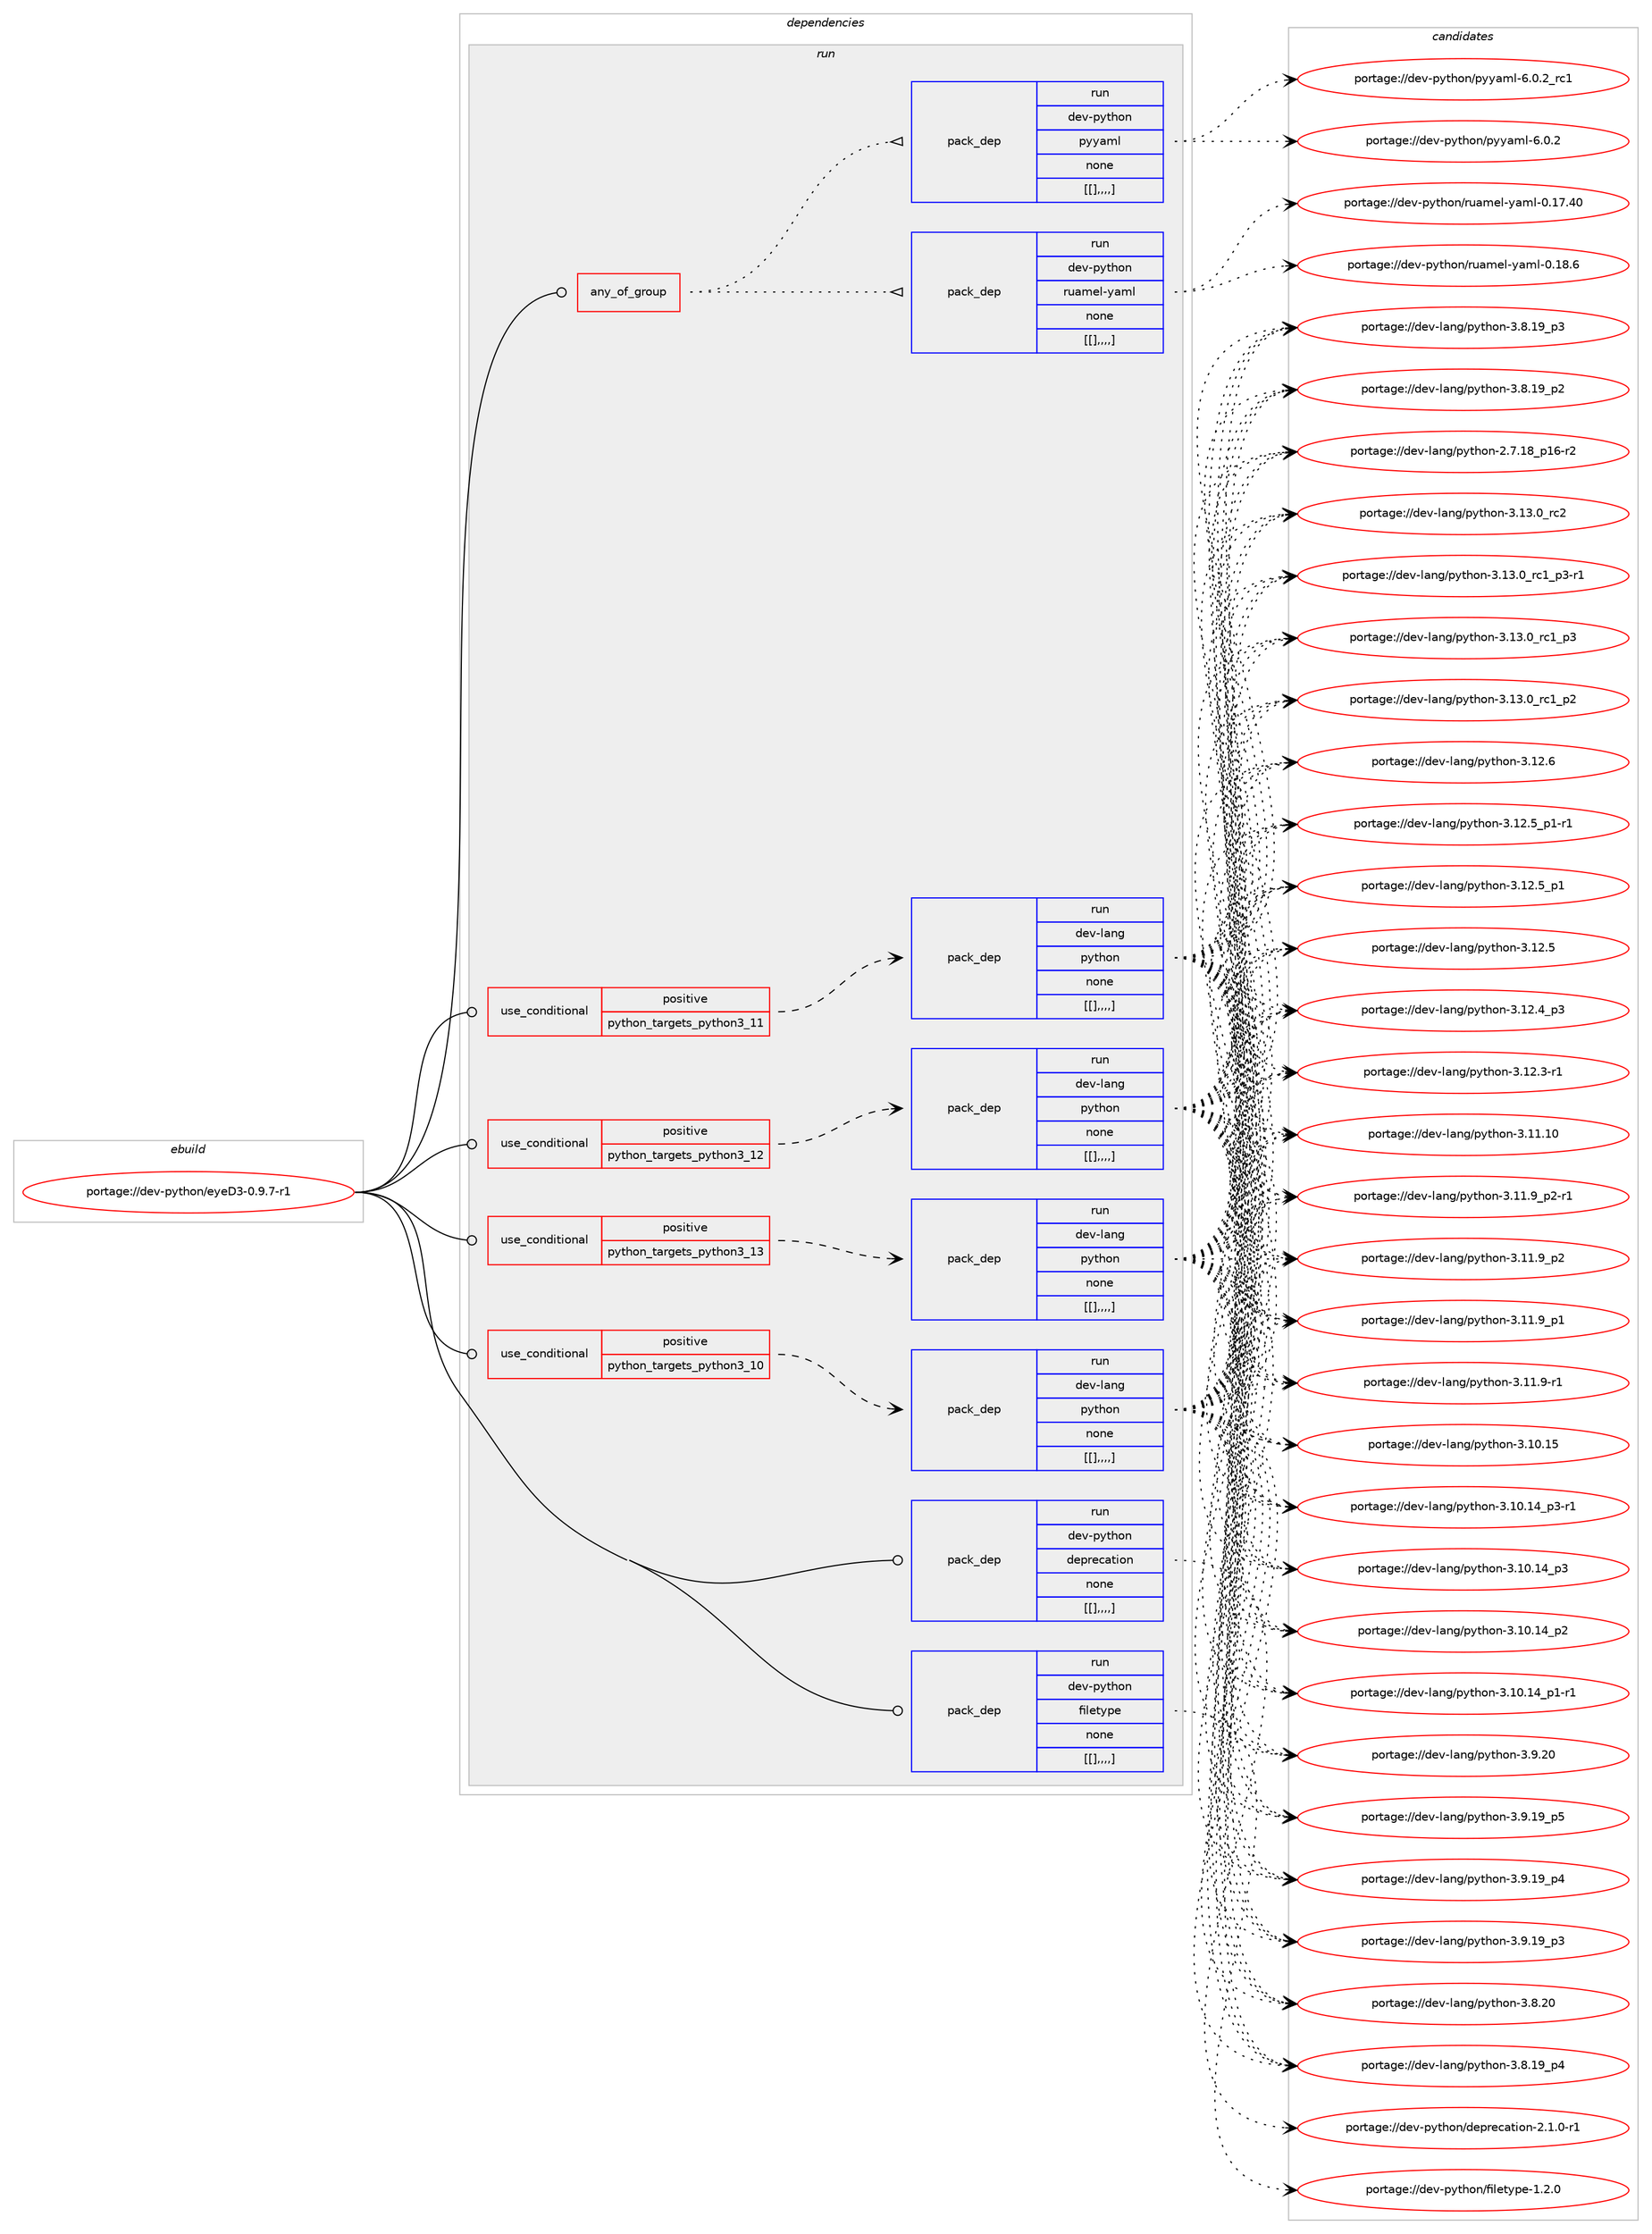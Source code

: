 digraph prolog {

# *************
# Graph options
# *************

newrank=true;
concentrate=true;
compound=true;
graph [rankdir=LR,fontname=Helvetica,fontsize=10,ranksep=1.5];#, ranksep=2.5, nodesep=0.2];
edge  [arrowhead=vee];
node  [fontname=Helvetica,fontsize=10];

# **********
# The ebuild
# **********

subgraph cluster_leftcol {
color=gray;
label=<<i>ebuild</i>>;
id [label="portage://dev-python/eyeD3-0.9.7-r1", color=red, width=4, href="../dev-python/eyeD3-0.9.7-r1.svg"];
}

# ****************
# The dependencies
# ****************

subgraph cluster_midcol {
color=gray;
label=<<i>dependencies</i>>;
subgraph cluster_compile {
fillcolor="#eeeeee";
style=filled;
label=<<i>compile</i>>;
}
subgraph cluster_compileandrun {
fillcolor="#eeeeee";
style=filled;
label=<<i>compile and run</i>>;
}
subgraph cluster_run {
fillcolor="#eeeeee";
style=filled;
label=<<i>run</i>>;
subgraph any1067 {
dependency146934 [label=<<TABLE BORDER="0" CELLBORDER="1" CELLSPACING="0" CELLPADDING="4"><TR><TD CELLPADDING="10">any_of_group</TD></TR></TABLE>>, shape=none, color=red];subgraph pack112479 {
dependency146935 [label=<<TABLE BORDER="0" CELLBORDER="1" CELLSPACING="0" CELLPADDING="4" WIDTH="220"><TR><TD ROWSPAN="6" CELLPADDING="30">pack_dep</TD></TR><TR><TD WIDTH="110">run</TD></TR><TR><TD>dev-python</TD></TR><TR><TD>ruamel-yaml</TD></TR><TR><TD>none</TD></TR><TR><TD>[[],,,,]</TD></TR></TABLE>>, shape=none, color=blue];
}
dependency146934:e -> dependency146935:w [weight=20,style="dotted",arrowhead="oinv"];
subgraph pack112480 {
dependency146936 [label=<<TABLE BORDER="0" CELLBORDER="1" CELLSPACING="0" CELLPADDING="4" WIDTH="220"><TR><TD ROWSPAN="6" CELLPADDING="30">pack_dep</TD></TR><TR><TD WIDTH="110">run</TD></TR><TR><TD>dev-python</TD></TR><TR><TD>pyyaml</TD></TR><TR><TD>none</TD></TR><TR><TD>[[],,,,]</TD></TR></TABLE>>, shape=none, color=blue];
}
dependency146934:e -> dependency146936:w [weight=20,style="dotted",arrowhead="oinv"];
}
id:e -> dependency146934:w [weight=20,style="solid",arrowhead="odot"];
subgraph cond33238 {
dependency146937 [label=<<TABLE BORDER="0" CELLBORDER="1" CELLSPACING="0" CELLPADDING="4"><TR><TD ROWSPAN="3" CELLPADDING="10">use_conditional</TD></TR><TR><TD>positive</TD></TR><TR><TD>python_targets_python3_10</TD></TR></TABLE>>, shape=none, color=red];
subgraph pack112481 {
dependency146938 [label=<<TABLE BORDER="0" CELLBORDER="1" CELLSPACING="0" CELLPADDING="4" WIDTH="220"><TR><TD ROWSPAN="6" CELLPADDING="30">pack_dep</TD></TR><TR><TD WIDTH="110">run</TD></TR><TR><TD>dev-lang</TD></TR><TR><TD>python</TD></TR><TR><TD>none</TD></TR><TR><TD>[[],,,,]</TD></TR></TABLE>>, shape=none, color=blue];
}
dependency146937:e -> dependency146938:w [weight=20,style="dashed",arrowhead="vee"];
}
id:e -> dependency146937:w [weight=20,style="solid",arrowhead="odot"];
subgraph cond33239 {
dependency146939 [label=<<TABLE BORDER="0" CELLBORDER="1" CELLSPACING="0" CELLPADDING="4"><TR><TD ROWSPAN="3" CELLPADDING="10">use_conditional</TD></TR><TR><TD>positive</TD></TR><TR><TD>python_targets_python3_11</TD></TR></TABLE>>, shape=none, color=red];
subgraph pack112482 {
dependency146940 [label=<<TABLE BORDER="0" CELLBORDER="1" CELLSPACING="0" CELLPADDING="4" WIDTH="220"><TR><TD ROWSPAN="6" CELLPADDING="30">pack_dep</TD></TR><TR><TD WIDTH="110">run</TD></TR><TR><TD>dev-lang</TD></TR><TR><TD>python</TD></TR><TR><TD>none</TD></TR><TR><TD>[[],,,,]</TD></TR></TABLE>>, shape=none, color=blue];
}
dependency146939:e -> dependency146940:w [weight=20,style="dashed",arrowhead="vee"];
}
id:e -> dependency146939:w [weight=20,style="solid",arrowhead="odot"];
subgraph cond33240 {
dependency146941 [label=<<TABLE BORDER="0" CELLBORDER="1" CELLSPACING="0" CELLPADDING="4"><TR><TD ROWSPAN="3" CELLPADDING="10">use_conditional</TD></TR><TR><TD>positive</TD></TR><TR><TD>python_targets_python3_12</TD></TR></TABLE>>, shape=none, color=red];
subgraph pack112483 {
dependency146942 [label=<<TABLE BORDER="0" CELLBORDER="1" CELLSPACING="0" CELLPADDING="4" WIDTH="220"><TR><TD ROWSPAN="6" CELLPADDING="30">pack_dep</TD></TR><TR><TD WIDTH="110">run</TD></TR><TR><TD>dev-lang</TD></TR><TR><TD>python</TD></TR><TR><TD>none</TD></TR><TR><TD>[[],,,,]</TD></TR></TABLE>>, shape=none, color=blue];
}
dependency146941:e -> dependency146942:w [weight=20,style="dashed",arrowhead="vee"];
}
id:e -> dependency146941:w [weight=20,style="solid",arrowhead="odot"];
subgraph cond33241 {
dependency146943 [label=<<TABLE BORDER="0" CELLBORDER="1" CELLSPACING="0" CELLPADDING="4"><TR><TD ROWSPAN="3" CELLPADDING="10">use_conditional</TD></TR><TR><TD>positive</TD></TR><TR><TD>python_targets_python3_13</TD></TR></TABLE>>, shape=none, color=red];
subgraph pack112484 {
dependency146944 [label=<<TABLE BORDER="0" CELLBORDER="1" CELLSPACING="0" CELLPADDING="4" WIDTH="220"><TR><TD ROWSPAN="6" CELLPADDING="30">pack_dep</TD></TR><TR><TD WIDTH="110">run</TD></TR><TR><TD>dev-lang</TD></TR><TR><TD>python</TD></TR><TR><TD>none</TD></TR><TR><TD>[[],,,,]</TD></TR></TABLE>>, shape=none, color=blue];
}
dependency146943:e -> dependency146944:w [weight=20,style="dashed",arrowhead="vee"];
}
id:e -> dependency146943:w [weight=20,style="solid",arrowhead="odot"];
subgraph pack112485 {
dependency146945 [label=<<TABLE BORDER="0" CELLBORDER="1" CELLSPACING="0" CELLPADDING="4" WIDTH="220"><TR><TD ROWSPAN="6" CELLPADDING="30">pack_dep</TD></TR><TR><TD WIDTH="110">run</TD></TR><TR><TD>dev-python</TD></TR><TR><TD>deprecation</TD></TR><TR><TD>none</TD></TR><TR><TD>[[],,,,]</TD></TR></TABLE>>, shape=none, color=blue];
}
id:e -> dependency146945:w [weight=20,style="solid",arrowhead="odot"];
subgraph pack112486 {
dependency146946 [label=<<TABLE BORDER="0" CELLBORDER="1" CELLSPACING="0" CELLPADDING="4" WIDTH="220"><TR><TD ROWSPAN="6" CELLPADDING="30">pack_dep</TD></TR><TR><TD WIDTH="110">run</TD></TR><TR><TD>dev-python</TD></TR><TR><TD>filetype</TD></TR><TR><TD>none</TD></TR><TR><TD>[[],,,,]</TD></TR></TABLE>>, shape=none, color=blue];
}
id:e -> dependency146946:w [weight=20,style="solid",arrowhead="odot"];
}
}

# **************
# The candidates
# **************

subgraph cluster_choices {
rank=same;
color=gray;
label=<<i>candidates</i>>;

subgraph choice112479 {
color=black;
nodesep=1;
choice100101118451121211161041111104711411797109101108451219710910845484649564654 [label="portage://dev-python/ruamel-yaml-0.18.6", color=red, width=4,href="../dev-python/ruamel-yaml-0.18.6.svg"];
choice10010111845112121116104111110471141179710910110845121971091084548464955465248 [label="portage://dev-python/ruamel-yaml-0.17.40", color=red, width=4,href="../dev-python/ruamel-yaml-0.17.40.svg"];
dependency146935:e -> choice100101118451121211161041111104711411797109101108451219710910845484649564654:w [style=dotted,weight="100"];
dependency146935:e -> choice10010111845112121116104111110471141179710910110845121971091084548464955465248:w [style=dotted,weight="100"];
}
subgraph choice112480 {
color=black;
nodesep=1;
choice100101118451121211161041111104711212112197109108455446484650951149949 [label="portage://dev-python/pyyaml-6.0.2_rc1", color=red, width=4,href="../dev-python/pyyaml-6.0.2_rc1.svg"];
choice100101118451121211161041111104711212112197109108455446484650 [label="portage://dev-python/pyyaml-6.0.2", color=red, width=4,href="../dev-python/pyyaml-6.0.2.svg"];
dependency146936:e -> choice100101118451121211161041111104711212112197109108455446484650951149949:w [style=dotted,weight="100"];
dependency146936:e -> choice100101118451121211161041111104711212112197109108455446484650:w [style=dotted,weight="100"];
}
subgraph choice112481 {
color=black;
nodesep=1;
choice10010111845108971101034711212111610411111045514649514648951149950 [label="portage://dev-lang/python-3.13.0_rc2", color=red, width=4,href="../dev-lang/python-3.13.0_rc2.svg"];
choice1001011184510897110103471121211161041111104551464951464895114994995112514511449 [label="portage://dev-lang/python-3.13.0_rc1_p3-r1", color=red, width=4,href="../dev-lang/python-3.13.0_rc1_p3-r1.svg"];
choice100101118451089711010347112121116104111110455146495146489511499499511251 [label="portage://dev-lang/python-3.13.0_rc1_p3", color=red, width=4,href="../dev-lang/python-3.13.0_rc1_p3.svg"];
choice100101118451089711010347112121116104111110455146495146489511499499511250 [label="portage://dev-lang/python-3.13.0_rc1_p2", color=red, width=4,href="../dev-lang/python-3.13.0_rc1_p2.svg"];
choice10010111845108971101034711212111610411111045514649504654 [label="portage://dev-lang/python-3.12.6", color=red, width=4,href="../dev-lang/python-3.12.6.svg"];
choice1001011184510897110103471121211161041111104551464950465395112494511449 [label="portage://dev-lang/python-3.12.5_p1-r1", color=red, width=4,href="../dev-lang/python-3.12.5_p1-r1.svg"];
choice100101118451089711010347112121116104111110455146495046539511249 [label="portage://dev-lang/python-3.12.5_p1", color=red, width=4,href="../dev-lang/python-3.12.5_p1.svg"];
choice10010111845108971101034711212111610411111045514649504653 [label="portage://dev-lang/python-3.12.5", color=red, width=4,href="../dev-lang/python-3.12.5.svg"];
choice100101118451089711010347112121116104111110455146495046529511251 [label="portage://dev-lang/python-3.12.4_p3", color=red, width=4,href="../dev-lang/python-3.12.4_p3.svg"];
choice100101118451089711010347112121116104111110455146495046514511449 [label="portage://dev-lang/python-3.12.3-r1", color=red, width=4,href="../dev-lang/python-3.12.3-r1.svg"];
choice1001011184510897110103471121211161041111104551464949464948 [label="portage://dev-lang/python-3.11.10", color=red, width=4,href="../dev-lang/python-3.11.10.svg"];
choice1001011184510897110103471121211161041111104551464949465795112504511449 [label="portage://dev-lang/python-3.11.9_p2-r1", color=red, width=4,href="../dev-lang/python-3.11.9_p2-r1.svg"];
choice100101118451089711010347112121116104111110455146494946579511250 [label="portage://dev-lang/python-3.11.9_p2", color=red, width=4,href="../dev-lang/python-3.11.9_p2.svg"];
choice100101118451089711010347112121116104111110455146494946579511249 [label="portage://dev-lang/python-3.11.9_p1", color=red, width=4,href="../dev-lang/python-3.11.9_p1.svg"];
choice100101118451089711010347112121116104111110455146494946574511449 [label="portage://dev-lang/python-3.11.9-r1", color=red, width=4,href="../dev-lang/python-3.11.9-r1.svg"];
choice1001011184510897110103471121211161041111104551464948464953 [label="portage://dev-lang/python-3.10.15", color=red, width=4,href="../dev-lang/python-3.10.15.svg"];
choice100101118451089711010347112121116104111110455146494846495295112514511449 [label="portage://dev-lang/python-3.10.14_p3-r1", color=red, width=4,href="../dev-lang/python-3.10.14_p3-r1.svg"];
choice10010111845108971101034711212111610411111045514649484649529511251 [label="portage://dev-lang/python-3.10.14_p3", color=red, width=4,href="../dev-lang/python-3.10.14_p3.svg"];
choice10010111845108971101034711212111610411111045514649484649529511250 [label="portage://dev-lang/python-3.10.14_p2", color=red, width=4,href="../dev-lang/python-3.10.14_p2.svg"];
choice100101118451089711010347112121116104111110455146494846495295112494511449 [label="portage://dev-lang/python-3.10.14_p1-r1", color=red, width=4,href="../dev-lang/python-3.10.14_p1-r1.svg"];
choice10010111845108971101034711212111610411111045514657465048 [label="portage://dev-lang/python-3.9.20", color=red, width=4,href="../dev-lang/python-3.9.20.svg"];
choice100101118451089711010347112121116104111110455146574649579511253 [label="portage://dev-lang/python-3.9.19_p5", color=red, width=4,href="../dev-lang/python-3.9.19_p5.svg"];
choice100101118451089711010347112121116104111110455146574649579511252 [label="portage://dev-lang/python-3.9.19_p4", color=red, width=4,href="../dev-lang/python-3.9.19_p4.svg"];
choice100101118451089711010347112121116104111110455146574649579511251 [label="portage://dev-lang/python-3.9.19_p3", color=red, width=4,href="../dev-lang/python-3.9.19_p3.svg"];
choice10010111845108971101034711212111610411111045514656465048 [label="portage://dev-lang/python-3.8.20", color=red, width=4,href="../dev-lang/python-3.8.20.svg"];
choice100101118451089711010347112121116104111110455146564649579511252 [label="portage://dev-lang/python-3.8.19_p4", color=red, width=4,href="../dev-lang/python-3.8.19_p4.svg"];
choice100101118451089711010347112121116104111110455146564649579511251 [label="portage://dev-lang/python-3.8.19_p3", color=red, width=4,href="../dev-lang/python-3.8.19_p3.svg"];
choice100101118451089711010347112121116104111110455146564649579511250 [label="portage://dev-lang/python-3.8.19_p2", color=red, width=4,href="../dev-lang/python-3.8.19_p2.svg"];
choice100101118451089711010347112121116104111110455046554649569511249544511450 [label="portage://dev-lang/python-2.7.18_p16-r2", color=red, width=4,href="../dev-lang/python-2.7.18_p16-r2.svg"];
dependency146938:e -> choice10010111845108971101034711212111610411111045514649514648951149950:w [style=dotted,weight="100"];
dependency146938:e -> choice1001011184510897110103471121211161041111104551464951464895114994995112514511449:w [style=dotted,weight="100"];
dependency146938:e -> choice100101118451089711010347112121116104111110455146495146489511499499511251:w [style=dotted,weight="100"];
dependency146938:e -> choice100101118451089711010347112121116104111110455146495146489511499499511250:w [style=dotted,weight="100"];
dependency146938:e -> choice10010111845108971101034711212111610411111045514649504654:w [style=dotted,weight="100"];
dependency146938:e -> choice1001011184510897110103471121211161041111104551464950465395112494511449:w [style=dotted,weight="100"];
dependency146938:e -> choice100101118451089711010347112121116104111110455146495046539511249:w [style=dotted,weight="100"];
dependency146938:e -> choice10010111845108971101034711212111610411111045514649504653:w [style=dotted,weight="100"];
dependency146938:e -> choice100101118451089711010347112121116104111110455146495046529511251:w [style=dotted,weight="100"];
dependency146938:e -> choice100101118451089711010347112121116104111110455146495046514511449:w [style=dotted,weight="100"];
dependency146938:e -> choice1001011184510897110103471121211161041111104551464949464948:w [style=dotted,weight="100"];
dependency146938:e -> choice1001011184510897110103471121211161041111104551464949465795112504511449:w [style=dotted,weight="100"];
dependency146938:e -> choice100101118451089711010347112121116104111110455146494946579511250:w [style=dotted,weight="100"];
dependency146938:e -> choice100101118451089711010347112121116104111110455146494946579511249:w [style=dotted,weight="100"];
dependency146938:e -> choice100101118451089711010347112121116104111110455146494946574511449:w [style=dotted,weight="100"];
dependency146938:e -> choice1001011184510897110103471121211161041111104551464948464953:w [style=dotted,weight="100"];
dependency146938:e -> choice100101118451089711010347112121116104111110455146494846495295112514511449:w [style=dotted,weight="100"];
dependency146938:e -> choice10010111845108971101034711212111610411111045514649484649529511251:w [style=dotted,weight="100"];
dependency146938:e -> choice10010111845108971101034711212111610411111045514649484649529511250:w [style=dotted,weight="100"];
dependency146938:e -> choice100101118451089711010347112121116104111110455146494846495295112494511449:w [style=dotted,weight="100"];
dependency146938:e -> choice10010111845108971101034711212111610411111045514657465048:w [style=dotted,weight="100"];
dependency146938:e -> choice100101118451089711010347112121116104111110455146574649579511253:w [style=dotted,weight="100"];
dependency146938:e -> choice100101118451089711010347112121116104111110455146574649579511252:w [style=dotted,weight="100"];
dependency146938:e -> choice100101118451089711010347112121116104111110455146574649579511251:w [style=dotted,weight="100"];
dependency146938:e -> choice10010111845108971101034711212111610411111045514656465048:w [style=dotted,weight="100"];
dependency146938:e -> choice100101118451089711010347112121116104111110455146564649579511252:w [style=dotted,weight="100"];
dependency146938:e -> choice100101118451089711010347112121116104111110455146564649579511251:w [style=dotted,weight="100"];
dependency146938:e -> choice100101118451089711010347112121116104111110455146564649579511250:w [style=dotted,weight="100"];
dependency146938:e -> choice100101118451089711010347112121116104111110455046554649569511249544511450:w [style=dotted,weight="100"];
}
subgraph choice112482 {
color=black;
nodesep=1;
choice10010111845108971101034711212111610411111045514649514648951149950 [label="portage://dev-lang/python-3.13.0_rc2", color=red, width=4,href="../dev-lang/python-3.13.0_rc2.svg"];
choice1001011184510897110103471121211161041111104551464951464895114994995112514511449 [label="portage://dev-lang/python-3.13.0_rc1_p3-r1", color=red, width=4,href="../dev-lang/python-3.13.0_rc1_p3-r1.svg"];
choice100101118451089711010347112121116104111110455146495146489511499499511251 [label="portage://dev-lang/python-3.13.0_rc1_p3", color=red, width=4,href="../dev-lang/python-3.13.0_rc1_p3.svg"];
choice100101118451089711010347112121116104111110455146495146489511499499511250 [label="portage://dev-lang/python-3.13.0_rc1_p2", color=red, width=4,href="../dev-lang/python-3.13.0_rc1_p2.svg"];
choice10010111845108971101034711212111610411111045514649504654 [label="portage://dev-lang/python-3.12.6", color=red, width=4,href="../dev-lang/python-3.12.6.svg"];
choice1001011184510897110103471121211161041111104551464950465395112494511449 [label="portage://dev-lang/python-3.12.5_p1-r1", color=red, width=4,href="../dev-lang/python-3.12.5_p1-r1.svg"];
choice100101118451089711010347112121116104111110455146495046539511249 [label="portage://dev-lang/python-3.12.5_p1", color=red, width=4,href="../dev-lang/python-3.12.5_p1.svg"];
choice10010111845108971101034711212111610411111045514649504653 [label="portage://dev-lang/python-3.12.5", color=red, width=4,href="../dev-lang/python-3.12.5.svg"];
choice100101118451089711010347112121116104111110455146495046529511251 [label="portage://dev-lang/python-3.12.4_p3", color=red, width=4,href="../dev-lang/python-3.12.4_p3.svg"];
choice100101118451089711010347112121116104111110455146495046514511449 [label="portage://dev-lang/python-3.12.3-r1", color=red, width=4,href="../dev-lang/python-3.12.3-r1.svg"];
choice1001011184510897110103471121211161041111104551464949464948 [label="portage://dev-lang/python-3.11.10", color=red, width=4,href="../dev-lang/python-3.11.10.svg"];
choice1001011184510897110103471121211161041111104551464949465795112504511449 [label="portage://dev-lang/python-3.11.9_p2-r1", color=red, width=4,href="../dev-lang/python-3.11.9_p2-r1.svg"];
choice100101118451089711010347112121116104111110455146494946579511250 [label="portage://dev-lang/python-3.11.9_p2", color=red, width=4,href="../dev-lang/python-3.11.9_p2.svg"];
choice100101118451089711010347112121116104111110455146494946579511249 [label="portage://dev-lang/python-3.11.9_p1", color=red, width=4,href="../dev-lang/python-3.11.9_p1.svg"];
choice100101118451089711010347112121116104111110455146494946574511449 [label="portage://dev-lang/python-3.11.9-r1", color=red, width=4,href="../dev-lang/python-3.11.9-r1.svg"];
choice1001011184510897110103471121211161041111104551464948464953 [label="portage://dev-lang/python-3.10.15", color=red, width=4,href="../dev-lang/python-3.10.15.svg"];
choice100101118451089711010347112121116104111110455146494846495295112514511449 [label="portage://dev-lang/python-3.10.14_p3-r1", color=red, width=4,href="../dev-lang/python-3.10.14_p3-r1.svg"];
choice10010111845108971101034711212111610411111045514649484649529511251 [label="portage://dev-lang/python-3.10.14_p3", color=red, width=4,href="../dev-lang/python-3.10.14_p3.svg"];
choice10010111845108971101034711212111610411111045514649484649529511250 [label="portage://dev-lang/python-3.10.14_p2", color=red, width=4,href="../dev-lang/python-3.10.14_p2.svg"];
choice100101118451089711010347112121116104111110455146494846495295112494511449 [label="portage://dev-lang/python-3.10.14_p1-r1", color=red, width=4,href="../dev-lang/python-3.10.14_p1-r1.svg"];
choice10010111845108971101034711212111610411111045514657465048 [label="portage://dev-lang/python-3.9.20", color=red, width=4,href="../dev-lang/python-3.9.20.svg"];
choice100101118451089711010347112121116104111110455146574649579511253 [label="portage://dev-lang/python-3.9.19_p5", color=red, width=4,href="../dev-lang/python-3.9.19_p5.svg"];
choice100101118451089711010347112121116104111110455146574649579511252 [label="portage://dev-lang/python-3.9.19_p4", color=red, width=4,href="../dev-lang/python-3.9.19_p4.svg"];
choice100101118451089711010347112121116104111110455146574649579511251 [label="portage://dev-lang/python-3.9.19_p3", color=red, width=4,href="../dev-lang/python-3.9.19_p3.svg"];
choice10010111845108971101034711212111610411111045514656465048 [label="portage://dev-lang/python-3.8.20", color=red, width=4,href="../dev-lang/python-3.8.20.svg"];
choice100101118451089711010347112121116104111110455146564649579511252 [label="portage://dev-lang/python-3.8.19_p4", color=red, width=4,href="../dev-lang/python-3.8.19_p4.svg"];
choice100101118451089711010347112121116104111110455146564649579511251 [label="portage://dev-lang/python-3.8.19_p3", color=red, width=4,href="../dev-lang/python-3.8.19_p3.svg"];
choice100101118451089711010347112121116104111110455146564649579511250 [label="portage://dev-lang/python-3.8.19_p2", color=red, width=4,href="../dev-lang/python-3.8.19_p2.svg"];
choice100101118451089711010347112121116104111110455046554649569511249544511450 [label="portage://dev-lang/python-2.7.18_p16-r2", color=red, width=4,href="../dev-lang/python-2.7.18_p16-r2.svg"];
dependency146940:e -> choice10010111845108971101034711212111610411111045514649514648951149950:w [style=dotted,weight="100"];
dependency146940:e -> choice1001011184510897110103471121211161041111104551464951464895114994995112514511449:w [style=dotted,weight="100"];
dependency146940:e -> choice100101118451089711010347112121116104111110455146495146489511499499511251:w [style=dotted,weight="100"];
dependency146940:e -> choice100101118451089711010347112121116104111110455146495146489511499499511250:w [style=dotted,weight="100"];
dependency146940:e -> choice10010111845108971101034711212111610411111045514649504654:w [style=dotted,weight="100"];
dependency146940:e -> choice1001011184510897110103471121211161041111104551464950465395112494511449:w [style=dotted,weight="100"];
dependency146940:e -> choice100101118451089711010347112121116104111110455146495046539511249:w [style=dotted,weight="100"];
dependency146940:e -> choice10010111845108971101034711212111610411111045514649504653:w [style=dotted,weight="100"];
dependency146940:e -> choice100101118451089711010347112121116104111110455146495046529511251:w [style=dotted,weight="100"];
dependency146940:e -> choice100101118451089711010347112121116104111110455146495046514511449:w [style=dotted,weight="100"];
dependency146940:e -> choice1001011184510897110103471121211161041111104551464949464948:w [style=dotted,weight="100"];
dependency146940:e -> choice1001011184510897110103471121211161041111104551464949465795112504511449:w [style=dotted,weight="100"];
dependency146940:e -> choice100101118451089711010347112121116104111110455146494946579511250:w [style=dotted,weight="100"];
dependency146940:e -> choice100101118451089711010347112121116104111110455146494946579511249:w [style=dotted,weight="100"];
dependency146940:e -> choice100101118451089711010347112121116104111110455146494946574511449:w [style=dotted,weight="100"];
dependency146940:e -> choice1001011184510897110103471121211161041111104551464948464953:w [style=dotted,weight="100"];
dependency146940:e -> choice100101118451089711010347112121116104111110455146494846495295112514511449:w [style=dotted,weight="100"];
dependency146940:e -> choice10010111845108971101034711212111610411111045514649484649529511251:w [style=dotted,weight="100"];
dependency146940:e -> choice10010111845108971101034711212111610411111045514649484649529511250:w [style=dotted,weight="100"];
dependency146940:e -> choice100101118451089711010347112121116104111110455146494846495295112494511449:w [style=dotted,weight="100"];
dependency146940:e -> choice10010111845108971101034711212111610411111045514657465048:w [style=dotted,weight="100"];
dependency146940:e -> choice100101118451089711010347112121116104111110455146574649579511253:w [style=dotted,weight="100"];
dependency146940:e -> choice100101118451089711010347112121116104111110455146574649579511252:w [style=dotted,weight="100"];
dependency146940:e -> choice100101118451089711010347112121116104111110455146574649579511251:w [style=dotted,weight="100"];
dependency146940:e -> choice10010111845108971101034711212111610411111045514656465048:w [style=dotted,weight="100"];
dependency146940:e -> choice100101118451089711010347112121116104111110455146564649579511252:w [style=dotted,weight="100"];
dependency146940:e -> choice100101118451089711010347112121116104111110455146564649579511251:w [style=dotted,weight="100"];
dependency146940:e -> choice100101118451089711010347112121116104111110455146564649579511250:w [style=dotted,weight="100"];
dependency146940:e -> choice100101118451089711010347112121116104111110455046554649569511249544511450:w [style=dotted,weight="100"];
}
subgraph choice112483 {
color=black;
nodesep=1;
choice10010111845108971101034711212111610411111045514649514648951149950 [label="portage://dev-lang/python-3.13.0_rc2", color=red, width=4,href="../dev-lang/python-3.13.0_rc2.svg"];
choice1001011184510897110103471121211161041111104551464951464895114994995112514511449 [label="portage://dev-lang/python-3.13.0_rc1_p3-r1", color=red, width=4,href="../dev-lang/python-3.13.0_rc1_p3-r1.svg"];
choice100101118451089711010347112121116104111110455146495146489511499499511251 [label="portage://dev-lang/python-3.13.0_rc1_p3", color=red, width=4,href="../dev-lang/python-3.13.0_rc1_p3.svg"];
choice100101118451089711010347112121116104111110455146495146489511499499511250 [label="portage://dev-lang/python-3.13.0_rc1_p2", color=red, width=4,href="../dev-lang/python-3.13.0_rc1_p2.svg"];
choice10010111845108971101034711212111610411111045514649504654 [label="portage://dev-lang/python-3.12.6", color=red, width=4,href="../dev-lang/python-3.12.6.svg"];
choice1001011184510897110103471121211161041111104551464950465395112494511449 [label="portage://dev-lang/python-3.12.5_p1-r1", color=red, width=4,href="../dev-lang/python-3.12.5_p1-r1.svg"];
choice100101118451089711010347112121116104111110455146495046539511249 [label="portage://dev-lang/python-3.12.5_p1", color=red, width=4,href="../dev-lang/python-3.12.5_p1.svg"];
choice10010111845108971101034711212111610411111045514649504653 [label="portage://dev-lang/python-3.12.5", color=red, width=4,href="../dev-lang/python-3.12.5.svg"];
choice100101118451089711010347112121116104111110455146495046529511251 [label="portage://dev-lang/python-3.12.4_p3", color=red, width=4,href="../dev-lang/python-3.12.4_p3.svg"];
choice100101118451089711010347112121116104111110455146495046514511449 [label="portage://dev-lang/python-3.12.3-r1", color=red, width=4,href="../dev-lang/python-3.12.3-r1.svg"];
choice1001011184510897110103471121211161041111104551464949464948 [label="portage://dev-lang/python-3.11.10", color=red, width=4,href="../dev-lang/python-3.11.10.svg"];
choice1001011184510897110103471121211161041111104551464949465795112504511449 [label="portage://dev-lang/python-3.11.9_p2-r1", color=red, width=4,href="../dev-lang/python-3.11.9_p2-r1.svg"];
choice100101118451089711010347112121116104111110455146494946579511250 [label="portage://dev-lang/python-3.11.9_p2", color=red, width=4,href="../dev-lang/python-3.11.9_p2.svg"];
choice100101118451089711010347112121116104111110455146494946579511249 [label="portage://dev-lang/python-3.11.9_p1", color=red, width=4,href="../dev-lang/python-3.11.9_p1.svg"];
choice100101118451089711010347112121116104111110455146494946574511449 [label="portage://dev-lang/python-3.11.9-r1", color=red, width=4,href="../dev-lang/python-3.11.9-r1.svg"];
choice1001011184510897110103471121211161041111104551464948464953 [label="portage://dev-lang/python-3.10.15", color=red, width=4,href="../dev-lang/python-3.10.15.svg"];
choice100101118451089711010347112121116104111110455146494846495295112514511449 [label="portage://dev-lang/python-3.10.14_p3-r1", color=red, width=4,href="../dev-lang/python-3.10.14_p3-r1.svg"];
choice10010111845108971101034711212111610411111045514649484649529511251 [label="portage://dev-lang/python-3.10.14_p3", color=red, width=4,href="../dev-lang/python-3.10.14_p3.svg"];
choice10010111845108971101034711212111610411111045514649484649529511250 [label="portage://dev-lang/python-3.10.14_p2", color=red, width=4,href="../dev-lang/python-3.10.14_p2.svg"];
choice100101118451089711010347112121116104111110455146494846495295112494511449 [label="portage://dev-lang/python-3.10.14_p1-r1", color=red, width=4,href="../dev-lang/python-3.10.14_p1-r1.svg"];
choice10010111845108971101034711212111610411111045514657465048 [label="portage://dev-lang/python-3.9.20", color=red, width=4,href="../dev-lang/python-3.9.20.svg"];
choice100101118451089711010347112121116104111110455146574649579511253 [label="portage://dev-lang/python-3.9.19_p5", color=red, width=4,href="../dev-lang/python-3.9.19_p5.svg"];
choice100101118451089711010347112121116104111110455146574649579511252 [label="portage://dev-lang/python-3.9.19_p4", color=red, width=4,href="../dev-lang/python-3.9.19_p4.svg"];
choice100101118451089711010347112121116104111110455146574649579511251 [label="portage://dev-lang/python-3.9.19_p3", color=red, width=4,href="../dev-lang/python-3.9.19_p3.svg"];
choice10010111845108971101034711212111610411111045514656465048 [label="portage://dev-lang/python-3.8.20", color=red, width=4,href="../dev-lang/python-3.8.20.svg"];
choice100101118451089711010347112121116104111110455146564649579511252 [label="portage://dev-lang/python-3.8.19_p4", color=red, width=4,href="../dev-lang/python-3.8.19_p4.svg"];
choice100101118451089711010347112121116104111110455146564649579511251 [label="portage://dev-lang/python-3.8.19_p3", color=red, width=4,href="../dev-lang/python-3.8.19_p3.svg"];
choice100101118451089711010347112121116104111110455146564649579511250 [label="portage://dev-lang/python-3.8.19_p2", color=red, width=4,href="../dev-lang/python-3.8.19_p2.svg"];
choice100101118451089711010347112121116104111110455046554649569511249544511450 [label="portage://dev-lang/python-2.7.18_p16-r2", color=red, width=4,href="../dev-lang/python-2.7.18_p16-r2.svg"];
dependency146942:e -> choice10010111845108971101034711212111610411111045514649514648951149950:w [style=dotted,weight="100"];
dependency146942:e -> choice1001011184510897110103471121211161041111104551464951464895114994995112514511449:w [style=dotted,weight="100"];
dependency146942:e -> choice100101118451089711010347112121116104111110455146495146489511499499511251:w [style=dotted,weight="100"];
dependency146942:e -> choice100101118451089711010347112121116104111110455146495146489511499499511250:w [style=dotted,weight="100"];
dependency146942:e -> choice10010111845108971101034711212111610411111045514649504654:w [style=dotted,weight="100"];
dependency146942:e -> choice1001011184510897110103471121211161041111104551464950465395112494511449:w [style=dotted,weight="100"];
dependency146942:e -> choice100101118451089711010347112121116104111110455146495046539511249:w [style=dotted,weight="100"];
dependency146942:e -> choice10010111845108971101034711212111610411111045514649504653:w [style=dotted,weight="100"];
dependency146942:e -> choice100101118451089711010347112121116104111110455146495046529511251:w [style=dotted,weight="100"];
dependency146942:e -> choice100101118451089711010347112121116104111110455146495046514511449:w [style=dotted,weight="100"];
dependency146942:e -> choice1001011184510897110103471121211161041111104551464949464948:w [style=dotted,weight="100"];
dependency146942:e -> choice1001011184510897110103471121211161041111104551464949465795112504511449:w [style=dotted,weight="100"];
dependency146942:e -> choice100101118451089711010347112121116104111110455146494946579511250:w [style=dotted,weight="100"];
dependency146942:e -> choice100101118451089711010347112121116104111110455146494946579511249:w [style=dotted,weight="100"];
dependency146942:e -> choice100101118451089711010347112121116104111110455146494946574511449:w [style=dotted,weight="100"];
dependency146942:e -> choice1001011184510897110103471121211161041111104551464948464953:w [style=dotted,weight="100"];
dependency146942:e -> choice100101118451089711010347112121116104111110455146494846495295112514511449:w [style=dotted,weight="100"];
dependency146942:e -> choice10010111845108971101034711212111610411111045514649484649529511251:w [style=dotted,weight="100"];
dependency146942:e -> choice10010111845108971101034711212111610411111045514649484649529511250:w [style=dotted,weight="100"];
dependency146942:e -> choice100101118451089711010347112121116104111110455146494846495295112494511449:w [style=dotted,weight="100"];
dependency146942:e -> choice10010111845108971101034711212111610411111045514657465048:w [style=dotted,weight="100"];
dependency146942:e -> choice100101118451089711010347112121116104111110455146574649579511253:w [style=dotted,weight="100"];
dependency146942:e -> choice100101118451089711010347112121116104111110455146574649579511252:w [style=dotted,weight="100"];
dependency146942:e -> choice100101118451089711010347112121116104111110455146574649579511251:w [style=dotted,weight="100"];
dependency146942:e -> choice10010111845108971101034711212111610411111045514656465048:w [style=dotted,weight="100"];
dependency146942:e -> choice100101118451089711010347112121116104111110455146564649579511252:w [style=dotted,weight="100"];
dependency146942:e -> choice100101118451089711010347112121116104111110455146564649579511251:w [style=dotted,weight="100"];
dependency146942:e -> choice100101118451089711010347112121116104111110455146564649579511250:w [style=dotted,weight="100"];
dependency146942:e -> choice100101118451089711010347112121116104111110455046554649569511249544511450:w [style=dotted,weight="100"];
}
subgraph choice112484 {
color=black;
nodesep=1;
choice10010111845108971101034711212111610411111045514649514648951149950 [label="portage://dev-lang/python-3.13.0_rc2", color=red, width=4,href="../dev-lang/python-3.13.0_rc2.svg"];
choice1001011184510897110103471121211161041111104551464951464895114994995112514511449 [label="portage://dev-lang/python-3.13.0_rc1_p3-r1", color=red, width=4,href="../dev-lang/python-3.13.0_rc1_p3-r1.svg"];
choice100101118451089711010347112121116104111110455146495146489511499499511251 [label="portage://dev-lang/python-3.13.0_rc1_p3", color=red, width=4,href="../dev-lang/python-3.13.0_rc1_p3.svg"];
choice100101118451089711010347112121116104111110455146495146489511499499511250 [label="portage://dev-lang/python-3.13.0_rc1_p2", color=red, width=4,href="../dev-lang/python-3.13.0_rc1_p2.svg"];
choice10010111845108971101034711212111610411111045514649504654 [label="portage://dev-lang/python-3.12.6", color=red, width=4,href="../dev-lang/python-3.12.6.svg"];
choice1001011184510897110103471121211161041111104551464950465395112494511449 [label="portage://dev-lang/python-3.12.5_p1-r1", color=red, width=4,href="../dev-lang/python-3.12.5_p1-r1.svg"];
choice100101118451089711010347112121116104111110455146495046539511249 [label="portage://dev-lang/python-3.12.5_p1", color=red, width=4,href="../dev-lang/python-3.12.5_p1.svg"];
choice10010111845108971101034711212111610411111045514649504653 [label="portage://dev-lang/python-3.12.5", color=red, width=4,href="../dev-lang/python-3.12.5.svg"];
choice100101118451089711010347112121116104111110455146495046529511251 [label="portage://dev-lang/python-3.12.4_p3", color=red, width=4,href="../dev-lang/python-3.12.4_p3.svg"];
choice100101118451089711010347112121116104111110455146495046514511449 [label="portage://dev-lang/python-3.12.3-r1", color=red, width=4,href="../dev-lang/python-3.12.3-r1.svg"];
choice1001011184510897110103471121211161041111104551464949464948 [label="portage://dev-lang/python-3.11.10", color=red, width=4,href="../dev-lang/python-3.11.10.svg"];
choice1001011184510897110103471121211161041111104551464949465795112504511449 [label="portage://dev-lang/python-3.11.9_p2-r1", color=red, width=4,href="../dev-lang/python-3.11.9_p2-r1.svg"];
choice100101118451089711010347112121116104111110455146494946579511250 [label="portage://dev-lang/python-3.11.9_p2", color=red, width=4,href="../dev-lang/python-3.11.9_p2.svg"];
choice100101118451089711010347112121116104111110455146494946579511249 [label="portage://dev-lang/python-3.11.9_p1", color=red, width=4,href="../dev-lang/python-3.11.9_p1.svg"];
choice100101118451089711010347112121116104111110455146494946574511449 [label="portage://dev-lang/python-3.11.9-r1", color=red, width=4,href="../dev-lang/python-3.11.9-r1.svg"];
choice1001011184510897110103471121211161041111104551464948464953 [label="portage://dev-lang/python-3.10.15", color=red, width=4,href="../dev-lang/python-3.10.15.svg"];
choice100101118451089711010347112121116104111110455146494846495295112514511449 [label="portage://dev-lang/python-3.10.14_p3-r1", color=red, width=4,href="../dev-lang/python-3.10.14_p3-r1.svg"];
choice10010111845108971101034711212111610411111045514649484649529511251 [label="portage://dev-lang/python-3.10.14_p3", color=red, width=4,href="../dev-lang/python-3.10.14_p3.svg"];
choice10010111845108971101034711212111610411111045514649484649529511250 [label="portage://dev-lang/python-3.10.14_p2", color=red, width=4,href="../dev-lang/python-3.10.14_p2.svg"];
choice100101118451089711010347112121116104111110455146494846495295112494511449 [label="portage://dev-lang/python-3.10.14_p1-r1", color=red, width=4,href="../dev-lang/python-3.10.14_p1-r1.svg"];
choice10010111845108971101034711212111610411111045514657465048 [label="portage://dev-lang/python-3.9.20", color=red, width=4,href="../dev-lang/python-3.9.20.svg"];
choice100101118451089711010347112121116104111110455146574649579511253 [label="portage://dev-lang/python-3.9.19_p5", color=red, width=4,href="../dev-lang/python-3.9.19_p5.svg"];
choice100101118451089711010347112121116104111110455146574649579511252 [label="portage://dev-lang/python-3.9.19_p4", color=red, width=4,href="../dev-lang/python-3.9.19_p4.svg"];
choice100101118451089711010347112121116104111110455146574649579511251 [label="portage://dev-lang/python-3.9.19_p3", color=red, width=4,href="../dev-lang/python-3.9.19_p3.svg"];
choice10010111845108971101034711212111610411111045514656465048 [label="portage://dev-lang/python-3.8.20", color=red, width=4,href="../dev-lang/python-3.8.20.svg"];
choice100101118451089711010347112121116104111110455146564649579511252 [label="portage://dev-lang/python-3.8.19_p4", color=red, width=4,href="../dev-lang/python-3.8.19_p4.svg"];
choice100101118451089711010347112121116104111110455146564649579511251 [label="portage://dev-lang/python-3.8.19_p3", color=red, width=4,href="../dev-lang/python-3.8.19_p3.svg"];
choice100101118451089711010347112121116104111110455146564649579511250 [label="portage://dev-lang/python-3.8.19_p2", color=red, width=4,href="../dev-lang/python-3.8.19_p2.svg"];
choice100101118451089711010347112121116104111110455046554649569511249544511450 [label="portage://dev-lang/python-2.7.18_p16-r2", color=red, width=4,href="../dev-lang/python-2.7.18_p16-r2.svg"];
dependency146944:e -> choice10010111845108971101034711212111610411111045514649514648951149950:w [style=dotted,weight="100"];
dependency146944:e -> choice1001011184510897110103471121211161041111104551464951464895114994995112514511449:w [style=dotted,weight="100"];
dependency146944:e -> choice100101118451089711010347112121116104111110455146495146489511499499511251:w [style=dotted,weight="100"];
dependency146944:e -> choice100101118451089711010347112121116104111110455146495146489511499499511250:w [style=dotted,weight="100"];
dependency146944:e -> choice10010111845108971101034711212111610411111045514649504654:w [style=dotted,weight="100"];
dependency146944:e -> choice1001011184510897110103471121211161041111104551464950465395112494511449:w [style=dotted,weight="100"];
dependency146944:e -> choice100101118451089711010347112121116104111110455146495046539511249:w [style=dotted,weight="100"];
dependency146944:e -> choice10010111845108971101034711212111610411111045514649504653:w [style=dotted,weight="100"];
dependency146944:e -> choice100101118451089711010347112121116104111110455146495046529511251:w [style=dotted,weight="100"];
dependency146944:e -> choice100101118451089711010347112121116104111110455146495046514511449:w [style=dotted,weight="100"];
dependency146944:e -> choice1001011184510897110103471121211161041111104551464949464948:w [style=dotted,weight="100"];
dependency146944:e -> choice1001011184510897110103471121211161041111104551464949465795112504511449:w [style=dotted,weight="100"];
dependency146944:e -> choice100101118451089711010347112121116104111110455146494946579511250:w [style=dotted,weight="100"];
dependency146944:e -> choice100101118451089711010347112121116104111110455146494946579511249:w [style=dotted,weight="100"];
dependency146944:e -> choice100101118451089711010347112121116104111110455146494946574511449:w [style=dotted,weight="100"];
dependency146944:e -> choice1001011184510897110103471121211161041111104551464948464953:w [style=dotted,weight="100"];
dependency146944:e -> choice100101118451089711010347112121116104111110455146494846495295112514511449:w [style=dotted,weight="100"];
dependency146944:e -> choice10010111845108971101034711212111610411111045514649484649529511251:w [style=dotted,weight="100"];
dependency146944:e -> choice10010111845108971101034711212111610411111045514649484649529511250:w [style=dotted,weight="100"];
dependency146944:e -> choice100101118451089711010347112121116104111110455146494846495295112494511449:w [style=dotted,weight="100"];
dependency146944:e -> choice10010111845108971101034711212111610411111045514657465048:w [style=dotted,weight="100"];
dependency146944:e -> choice100101118451089711010347112121116104111110455146574649579511253:w [style=dotted,weight="100"];
dependency146944:e -> choice100101118451089711010347112121116104111110455146574649579511252:w [style=dotted,weight="100"];
dependency146944:e -> choice100101118451089711010347112121116104111110455146574649579511251:w [style=dotted,weight="100"];
dependency146944:e -> choice10010111845108971101034711212111610411111045514656465048:w [style=dotted,weight="100"];
dependency146944:e -> choice100101118451089711010347112121116104111110455146564649579511252:w [style=dotted,weight="100"];
dependency146944:e -> choice100101118451089711010347112121116104111110455146564649579511251:w [style=dotted,weight="100"];
dependency146944:e -> choice100101118451089711010347112121116104111110455146564649579511250:w [style=dotted,weight="100"];
dependency146944:e -> choice100101118451089711010347112121116104111110455046554649569511249544511450:w [style=dotted,weight="100"];
}
subgraph choice112485 {
color=black;
nodesep=1;
choice100101118451121211161041111104710010111211410199971161051111104550464946484511449 [label="portage://dev-python/deprecation-2.1.0-r1", color=red, width=4,href="../dev-python/deprecation-2.1.0-r1.svg"];
dependency146945:e -> choice100101118451121211161041111104710010111211410199971161051111104550464946484511449:w [style=dotted,weight="100"];
}
subgraph choice112486 {
color=black;
nodesep=1;
choice1001011184511212111610411111047102105108101116121112101454946504648 [label="portage://dev-python/filetype-1.2.0", color=red, width=4,href="../dev-python/filetype-1.2.0.svg"];
dependency146946:e -> choice1001011184511212111610411111047102105108101116121112101454946504648:w [style=dotted,weight="100"];
}
}

}
